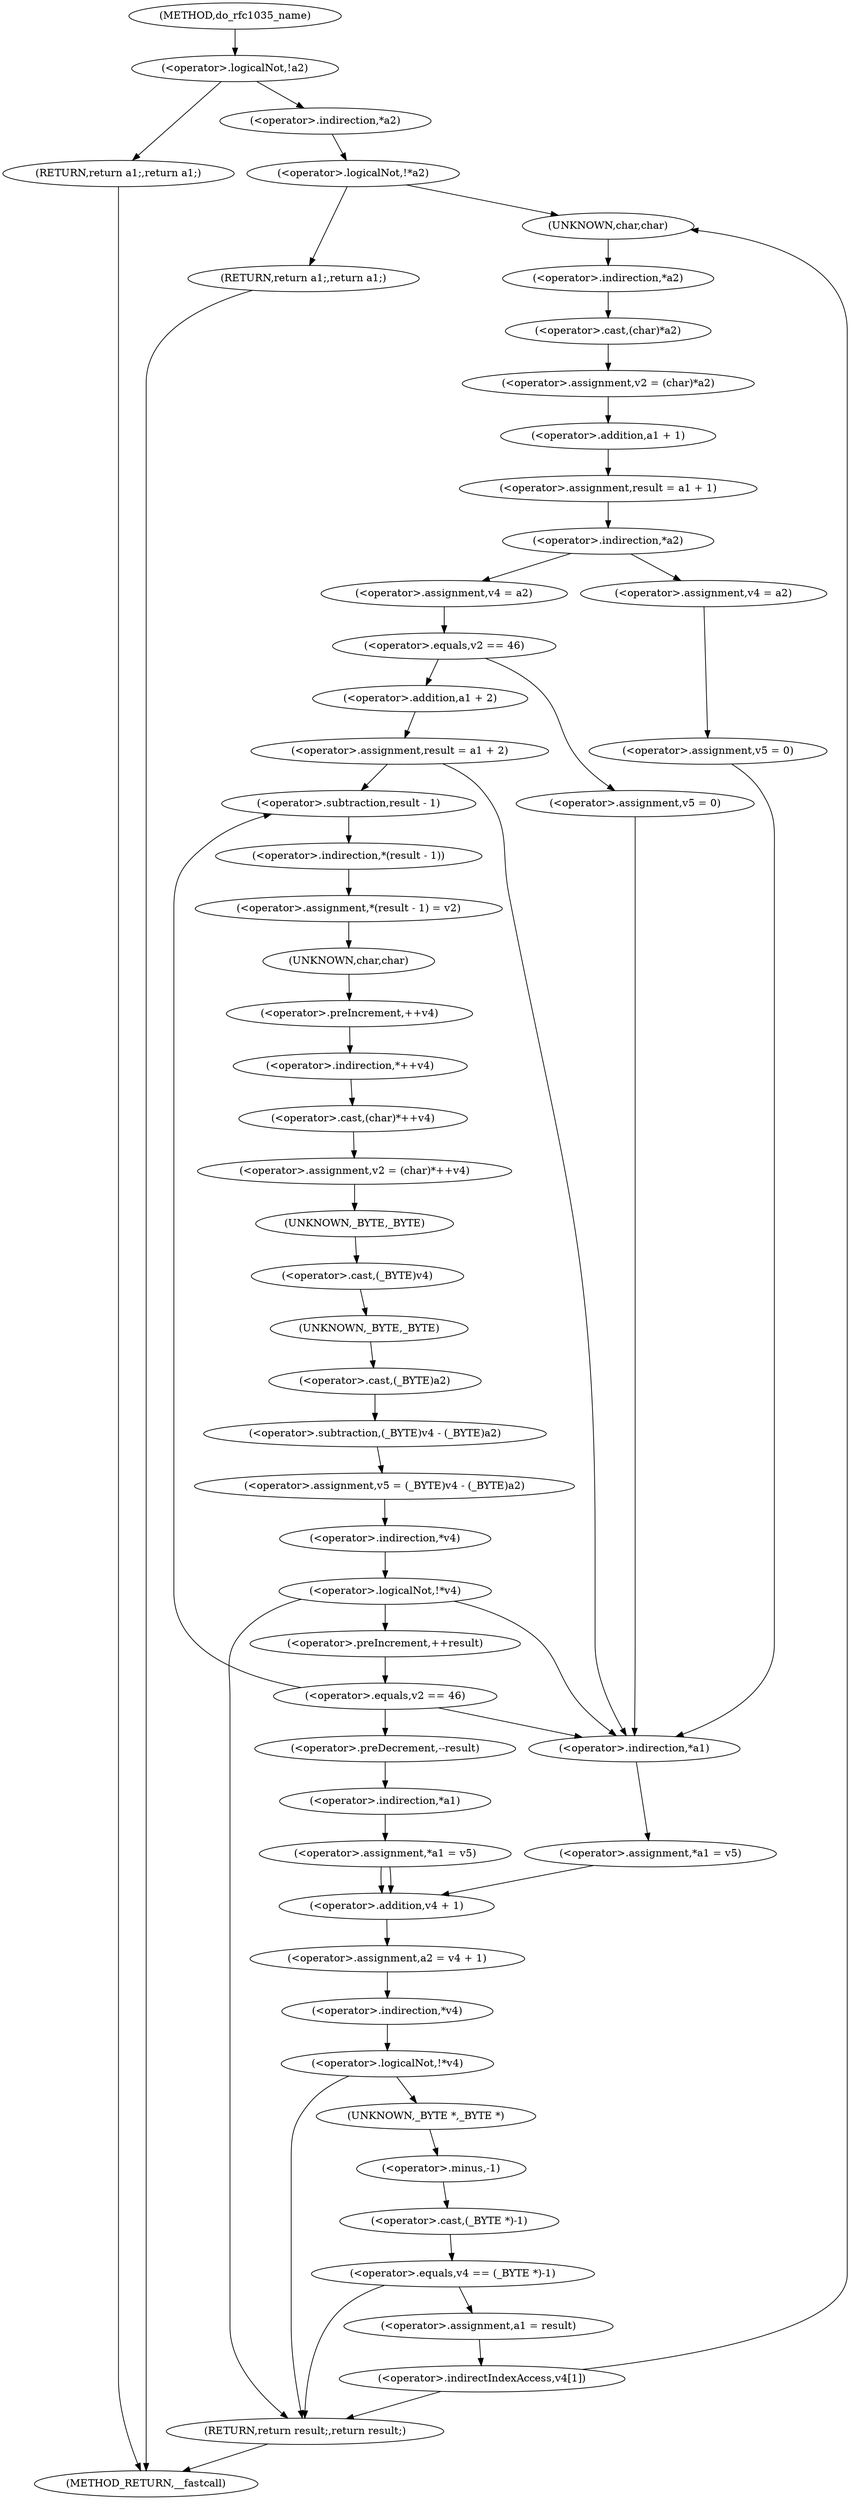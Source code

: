 digraph do_rfc1035_name {  
"1000114" [label = "(<operator>.logicalNot,!a2)" ]
"1000116" [label = "(RETURN,return a1;,return a1;)" ]
"1000119" [label = "(<operator>.logicalNot,!*a2)" ]
"1000120" [label = "(<operator>.indirection,*a2)" ]
"1000122" [label = "(RETURN,return a1;,return a1;)" ]
"1000126" [label = "(<operator>.assignment,v2 = (char)*a2)" ]
"1000128" [label = "(<operator>.cast,(char)*a2)" ]
"1000129" [label = "(UNKNOWN,char,char)" ]
"1000130" [label = "(<operator>.indirection,*a2)" ]
"1000132" [label = "(<operator>.assignment,result = a1 + 1)" ]
"1000134" [label = "(<operator>.addition,a1 + 1)" ]
"1000138" [label = "(<operator>.indirection,*a2)" ]
"1000141" [label = "(<operator>.assignment,v4 = a2)" ]
"1000145" [label = "(<operator>.equals,v2 == 46)" ]
"1000149" [label = "(<operator>.assignment,v5 = 0)" ]
"1000154" [label = "(<operator>.assignment,result = a1 + 2)" ]
"1000156" [label = "(<operator>.addition,a1 + 2)" ]
"1000162" [label = "(<operator>.assignment,*(result - 1) = v2)" ]
"1000163" [label = "(<operator>.indirection,*(result - 1))" ]
"1000164" [label = "(<operator>.subtraction,result - 1)" ]
"1000168" [label = "(<operator>.assignment,v2 = (char)*++v4)" ]
"1000170" [label = "(<operator>.cast,(char)*++v4)" ]
"1000171" [label = "(UNKNOWN,char,char)" ]
"1000172" [label = "(<operator>.indirection,*++v4)" ]
"1000173" [label = "(<operator>.preIncrement,++v4)" ]
"1000175" [label = "(<operator>.assignment,v5 = (_BYTE)v4 - (_BYTE)a2)" ]
"1000177" [label = "(<operator>.subtraction,(_BYTE)v4 - (_BYTE)a2)" ]
"1000178" [label = "(<operator>.cast,(_BYTE)v4)" ]
"1000179" [label = "(UNKNOWN,_BYTE,_BYTE)" ]
"1000181" [label = "(<operator>.cast,(_BYTE)a2)" ]
"1000182" [label = "(UNKNOWN,_BYTE,_BYTE)" ]
"1000185" [label = "(<operator>.logicalNot,!*v4)" ]
"1000186" [label = "(<operator>.indirection,*v4)" ]
"1000189" [label = "(<operator>.preIncrement,++result)" ]
"1000192" [label = "(<operator>.equals,v2 == 46)" ]
"1000196" [label = "(<operator>.preDecrement,--result)" ]
"1000198" [label = "(<operator>.assignment,*a1 = v5)" ]
"1000199" [label = "(<operator>.indirection,*a1)" ]
"1000205" [label = "(<operator>.assignment,v4 = a2)" ]
"1000208" [label = "(<operator>.assignment,v5 = 0)" ]
"1000211" [label = "(<operator>.assignment,*a1 = v5)" ]
"1000212" [label = "(<operator>.indirection,*a1)" ]
"1000216" [label = "(<operator>.assignment,a2 = v4 + 1)" ]
"1000218" [label = "(<operator>.addition,v4 + 1)" ]
"1000222" [label = "(<operator>.logicalNot,!*v4)" ]
"1000223" [label = "(<operator>.indirection,*v4)" ]
"1000227" [label = "(<operator>.equals,v4 == (_BYTE *)-1)" ]
"1000229" [label = "(<operator>.cast,(_BYTE *)-1)" ]
"1000230" [label = "(UNKNOWN,_BYTE *,_BYTE *)" ]
"1000231" [label = "(<operator>.minus,-1)" ]
"1000234" [label = "(<operator>.assignment,a1 = result)" ]
"1000237" [label = "(<operator>.indirectIndexAccess,v4[1])" ]
"1000240" [label = "(RETURN,return result;,return result;)" ]
"1000105" [label = "(METHOD,do_rfc1035_name)" ]
"1000242" [label = "(METHOD_RETURN,__fastcall)" ]
  "1000114" -> "1000116" 
  "1000114" -> "1000120" 
  "1000116" -> "1000242" 
  "1000119" -> "1000122" 
  "1000119" -> "1000129" 
  "1000120" -> "1000119" 
  "1000122" -> "1000242" 
  "1000126" -> "1000134" 
  "1000128" -> "1000126" 
  "1000129" -> "1000130" 
  "1000130" -> "1000128" 
  "1000132" -> "1000138" 
  "1000134" -> "1000132" 
  "1000138" -> "1000141" 
  "1000138" -> "1000205" 
  "1000141" -> "1000145" 
  "1000145" -> "1000149" 
  "1000145" -> "1000156" 
  "1000149" -> "1000212" 
  "1000154" -> "1000164" 
  "1000154" -> "1000212" 
  "1000156" -> "1000154" 
  "1000162" -> "1000171" 
  "1000163" -> "1000162" 
  "1000164" -> "1000163" 
  "1000168" -> "1000179" 
  "1000170" -> "1000168" 
  "1000171" -> "1000173" 
  "1000172" -> "1000170" 
  "1000173" -> "1000172" 
  "1000175" -> "1000186" 
  "1000177" -> "1000175" 
  "1000178" -> "1000182" 
  "1000179" -> "1000178" 
  "1000181" -> "1000177" 
  "1000182" -> "1000181" 
  "1000185" -> "1000212" 
  "1000185" -> "1000240" 
  "1000185" -> "1000189" 
  "1000186" -> "1000185" 
  "1000189" -> "1000192" 
  "1000192" -> "1000164" 
  "1000192" -> "1000212" 
  "1000192" -> "1000196" 
  "1000196" -> "1000199" 
  "1000198" -> "1000218" 
  "1000198" -> "1000218" 
  "1000199" -> "1000198" 
  "1000205" -> "1000208" 
  "1000208" -> "1000212" 
  "1000211" -> "1000218" 
  "1000212" -> "1000211" 
  "1000216" -> "1000223" 
  "1000218" -> "1000216" 
  "1000222" -> "1000240" 
  "1000222" -> "1000230" 
  "1000223" -> "1000222" 
  "1000227" -> "1000240" 
  "1000227" -> "1000234" 
  "1000229" -> "1000227" 
  "1000230" -> "1000231" 
  "1000231" -> "1000229" 
  "1000234" -> "1000237" 
  "1000237" -> "1000129" 
  "1000237" -> "1000240" 
  "1000240" -> "1000242" 
  "1000105" -> "1000114" 
}
